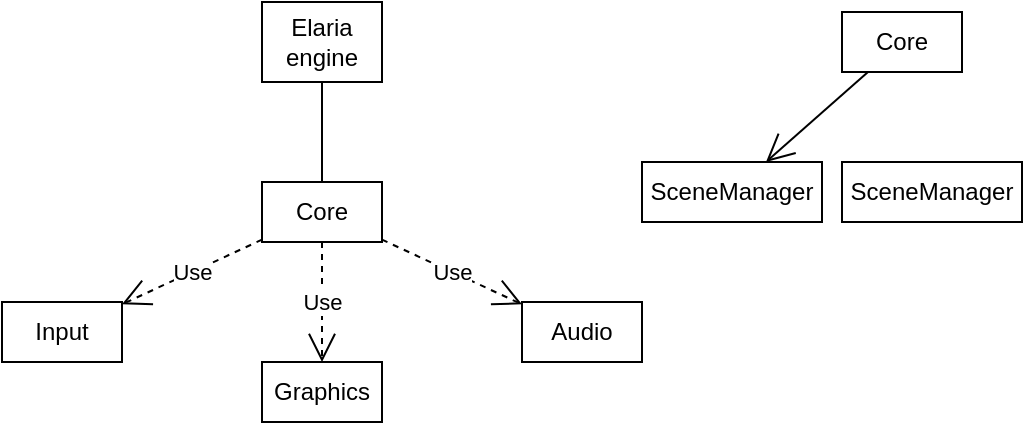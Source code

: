 <mxfile version="22.0.2" type="device">
  <diagram name="Страница — 1" id="Du_uJJ3Zpm-yfsuUmZFD">
    <mxGraphModel dx="810" dy="469" grid="1" gridSize="10" guides="1" tooltips="1" connect="1" arrows="1" fold="1" page="1" pageScale="1" pageWidth="827" pageHeight="1169" math="0" shadow="0">
      <root>
        <mxCell id="0" />
        <mxCell id="1" parent="0" />
        <mxCell id="c8WZ3sS0EcvGKupXQTkW-1" value="Input" style="rounded=0;whiteSpace=wrap;html=1;" vertex="1" parent="1">
          <mxGeometry x="190" y="380" width="60" height="30" as="geometry" />
        </mxCell>
        <mxCell id="c8WZ3sS0EcvGKupXQTkW-2" value="Graphics" style="rounded=0;whiteSpace=wrap;html=1;" vertex="1" parent="1">
          <mxGeometry x="320" y="410" width="60" height="30" as="geometry" />
        </mxCell>
        <mxCell id="c8WZ3sS0EcvGKupXQTkW-3" value="Audio" style="rounded=0;whiteSpace=wrap;html=1;" vertex="1" parent="1">
          <mxGeometry x="450" y="380" width="60" height="30" as="geometry" />
        </mxCell>
        <mxCell id="c8WZ3sS0EcvGKupXQTkW-4" value="Core" style="rounded=0;whiteSpace=wrap;html=1;" vertex="1" parent="1">
          <mxGeometry x="320" y="320" width="60" height="30" as="geometry" />
        </mxCell>
        <mxCell id="c8WZ3sS0EcvGKupXQTkW-5" value="Elaria&lt;br&gt;engine" style="rounded=0;whiteSpace=wrap;html=1;" vertex="1" parent="1">
          <mxGeometry x="320" y="230" width="60" height="40" as="geometry" />
        </mxCell>
        <mxCell id="c8WZ3sS0EcvGKupXQTkW-6" value="" style="endArrow=none;html=1;rounded=0;" edge="1" parent="1" source="c8WZ3sS0EcvGKupXQTkW-4" target="c8WZ3sS0EcvGKupXQTkW-5">
          <mxGeometry width="50" height="50" relative="1" as="geometry">
            <mxPoint x="150" y="320" as="sourcePoint" />
            <mxPoint x="200" y="270" as="targetPoint" />
          </mxGeometry>
        </mxCell>
        <mxCell id="c8WZ3sS0EcvGKupXQTkW-7" value="Use" style="endArrow=open;endSize=12;dashed=1;html=1;rounded=0;" edge="1" parent="1" source="c8WZ3sS0EcvGKupXQTkW-4" target="c8WZ3sS0EcvGKupXQTkW-1">
          <mxGeometry width="160" relative="1" as="geometry">
            <mxPoint x="220" y="440" as="sourcePoint" />
            <mxPoint x="380" y="440" as="targetPoint" />
          </mxGeometry>
        </mxCell>
        <mxCell id="c8WZ3sS0EcvGKupXQTkW-8" value="Use" style="endArrow=open;endSize=12;dashed=1;html=1;rounded=0;" edge="1" parent="1" source="c8WZ3sS0EcvGKupXQTkW-4" target="c8WZ3sS0EcvGKupXQTkW-2">
          <mxGeometry width="160" relative="1" as="geometry">
            <mxPoint x="330" y="357" as="sourcePoint" />
            <mxPoint x="240" y="393" as="targetPoint" />
          </mxGeometry>
        </mxCell>
        <mxCell id="c8WZ3sS0EcvGKupXQTkW-9" value="Use" style="endArrow=open;endSize=12;dashed=1;html=1;rounded=0;" edge="1" parent="1" source="c8WZ3sS0EcvGKupXQTkW-4" target="c8WZ3sS0EcvGKupXQTkW-3">
          <mxGeometry width="160" relative="1" as="geometry">
            <mxPoint x="360" y="360" as="sourcePoint" />
            <mxPoint x="360" y="410" as="targetPoint" />
          </mxGeometry>
        </mxCell>
        <mxCell id="c8WZ3sS0EcvGKupXQTkW-11" value="Core" style="rounded=0;whiteSpace=wrap;html=1;" vertex="1" parent="1">
          <mxGeometry x="610" y="235" width="60" height="30" as="geometry" />
        </mxCell>
        <mxCell id="c8WZ3sS0EcvGKupXQTkW-12" value="SceneManager" style="rounded=0;whiteSpace=wrap;html=1;" vertex="1" parent="1">
          <mxGeometry x="510" y="310" width="90" height="30" as="geometry" />
        </mxCell>
        <mxCell id="c8WZ3sS0EcvGKupXQTkW-15" value="" style="endArrow=open;endFill=1;endSize=12;html=1;rounded=0;" edge="1" parent="1" source="c8WZ3sS0EcvGKupXQTkW-11" target="c8WZ3sS0EcvGKupXQTkW-12">
          <mxGeometry width="160" relative="1" as="geometry">
            <mxPoint x="550" y="360" as="sourcePoint" />
            <mxPoint x="710" y="360" as="targetPoint" />
          </mxGeometry>
        </mxCell>
        <mxCell id="c8WZ3sS0EcvGKupXQTkW-16" value="SceneManager" style="rounded=0;whiteSpace=wrap;html=1;" vertex="1" parent="1">
          <mxGeometry x="610" y="310" width="90" height="30" as="geometry" />
        </mxCell>
      </root>
    </mxGraphModel>
  </diagram>
</mxfile>
